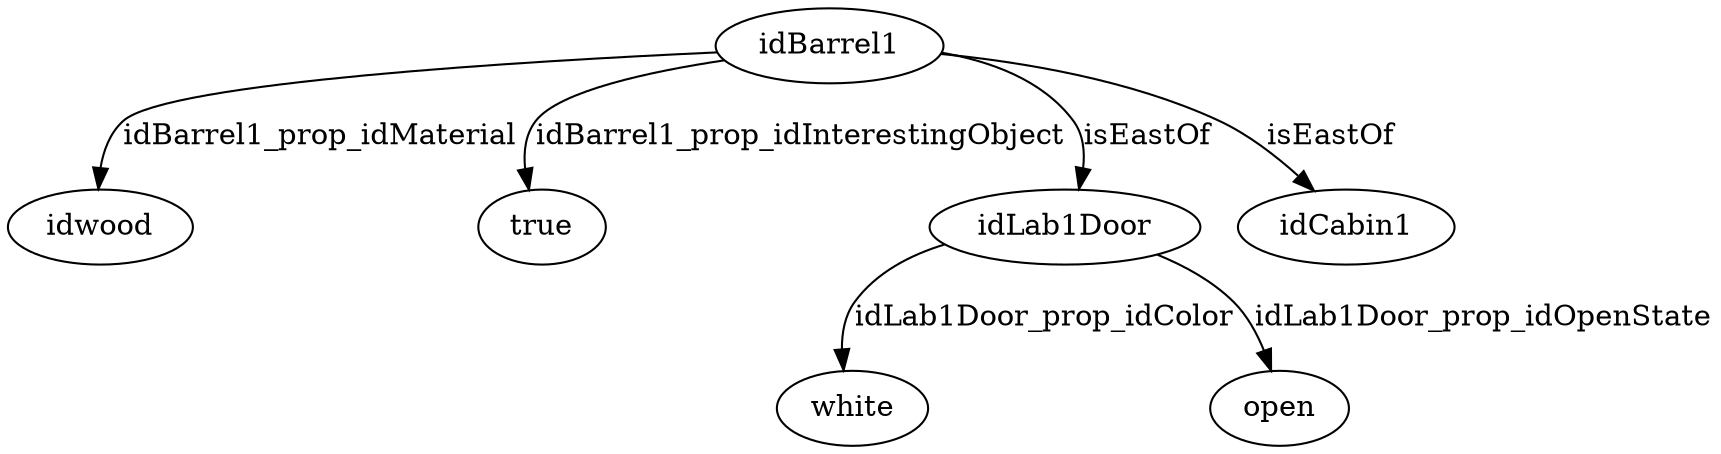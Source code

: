 strict digraph  {
idBarrel1 [node_type=entity_node, root=root];
idwood;
true;
idLab1Door;
white;
open;
idCabin1;
idBarrel1 -> idwood  [edge_type=property, label=idBarrel1_prop_idMaterial];
idBarrel1 -> true  [edge_type=property, label=idBarrel1_prop_idInterestingObject];
idBarrel1 -> idCabin1  [edge_type=relationship, label=isEastOf];
idBarrel1 -> idLab1Door  [edge_type=relationship, label=isEastOf];
idLab1Door -> white  [edge_type=property, label=idLab1Door_prop_idColor];
idLab1Door -> open  [edge_type=property, label=idLab1Door_prop_idOpenState];
}
